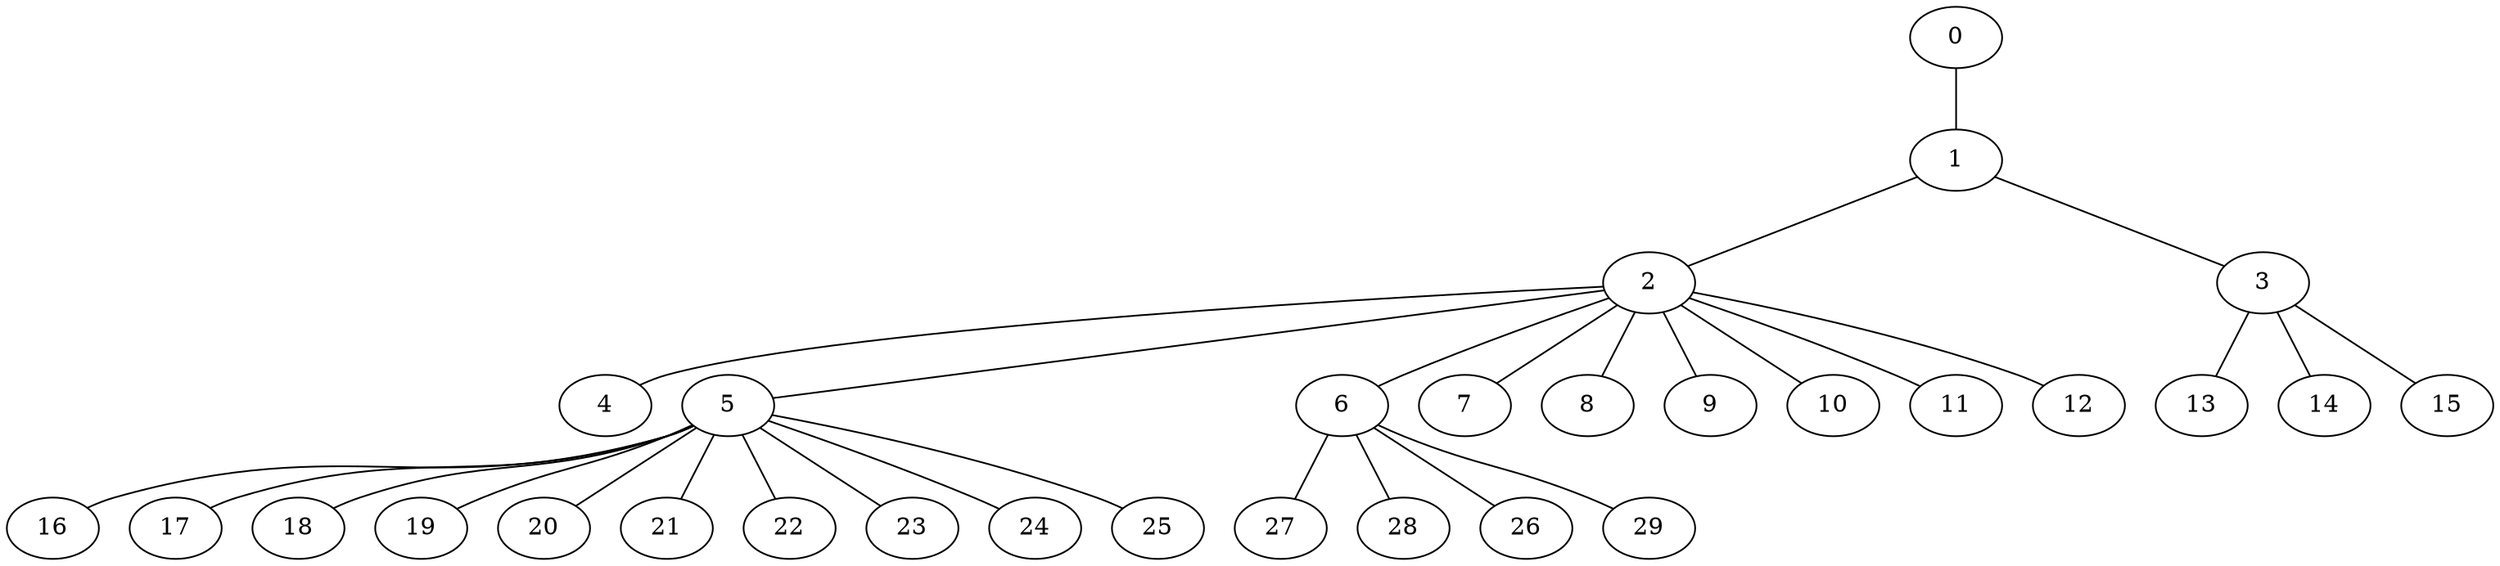 
graph graphname {
    0 -- 1
1 -- 2
1 -- 3
2 -- 4
2 -- 5
2 -- 6
2 -- 7
2 -- 8
2 -- 9
2 -- 10
2 -- 11
2 -- 12
3 -- 13
3 -- 14
3 -- 15
5 -- 16
5 -- 17
5 -- 18
5 -- 19
5 -- 20
5 -- 21
5 -- 22
5 -- 23
5 -- 24
5 -- 25
6 -- 27
6 -- 28
6 -- 26
6 -- 29

}
